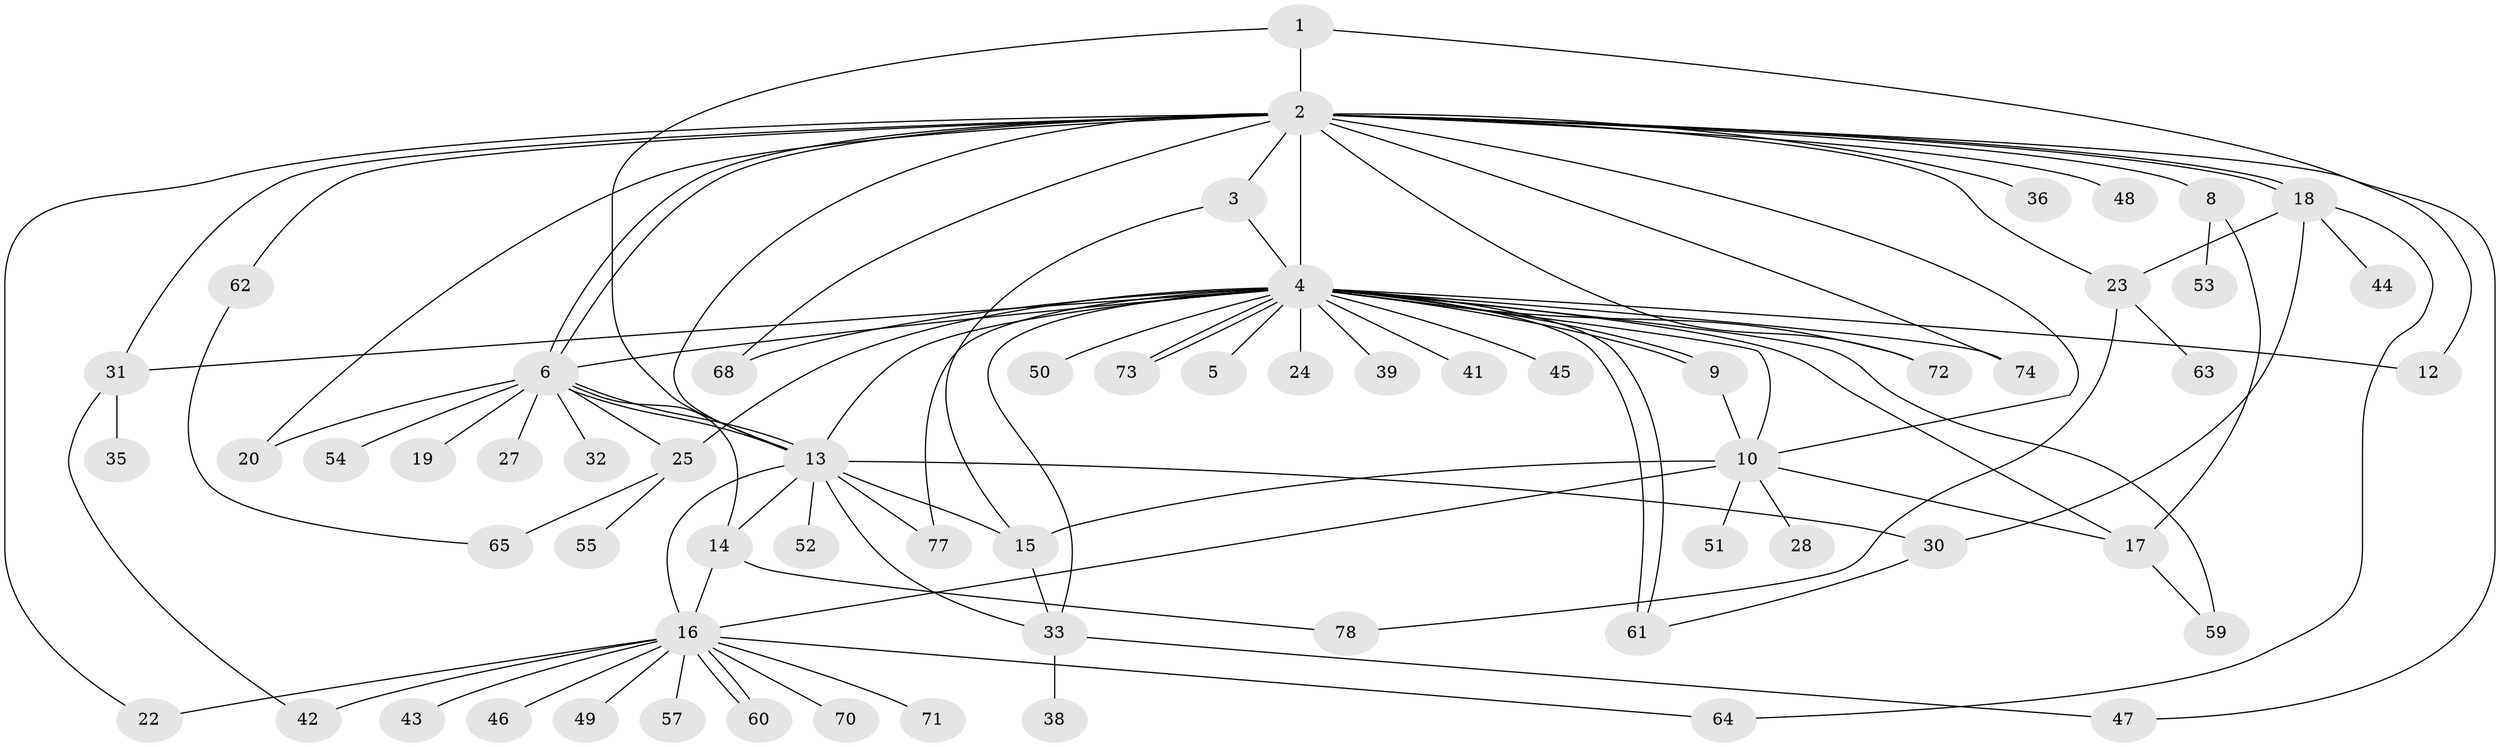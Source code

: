 // Generated by graph-tools (version 1.1) at 2025/51/02/27/25 19:51:55]
// undirected, 63 vertices, 103 edges
graph export_dot {
graph [start="1"]
  node [color=gray90,style=filled];
  1;
  2 [super="+66"];
  3 [super="+56"];
  4 [super="+7"];
  5;
  6 [super="+21"];
  8 [super="+11"];
  9;
  10 [super="+58"];
  12;
  13 [super="+37"];
  14;
  15 [super="+26"];
  16 [super="+40"];
  17 [super="+79"];
  18 [super="+76"];
  19;
  20;
  22;
  23 [super="+29"];
  24;
  25 [super="+69"];
  27;
  28;
  30 [super="+67"];
  31;
  32;
  33 [super="+34"];
  35;
  36;
  38;
  39;
  41;
  42;
  43;
  44;
  45;
  46;
  47;
  48;
  49;
  50;
  51;
  52;
  53;
  54;
  55;
  57;
  59;
  60;
  61;
  62;
  63;
  64;
  65 [super="+75"];
  68;
  70;
  71;
  72;
  73;
  74;
  77;
  78;
  1 -- 2;
  1 -- 12;
  1 -- 13;
  2 -- 3;
  2 -- 4 [weight=2];
  2 -- 6 [weight=2];
  2 -- 6;
  2 -- 8;
  2 -- 10;
  2 -- 18;
  2 -- 18;
  2 -- 20;
  2 -- 22;
  2 -- 23;
  2 -- 31;
  2 -- 36;
  2 -- 47;
  2 -- 48;
  2 -- 62;
  2 -- 68;
  2 -- 72;
  2 -- 74;
  2 -- 13;
  3 -- 15;
  3 -- 4;
  4 -- 5;
  4 -- 6 [weight=2];
  4 -- 9;
  4 -- 9;
  4 -- 10;
  4 -- 12;
  4 -- 13 [weight=2];
  4 -- 17;
  4 -- 24;
  4 -- 39;
  4 -- 41;
  4 -- 50;
  4 -- 59;
  4 -- 61;
  4 -- 61;
  4 -- 68;
  4 -- 72;
  4 -- 73;
  4 -- 73;
  4 -- 74;
  4 -- 77;
  4 -- 25;
  4 -- 45;
  4 -- 31;
  4 -- 33;
  6 -- 13;
  6 -- 13;
  6 -- 14;
  6 -- 19;
  6 -- 20;
  6 -- 32;
  6 -- 54;
  6 -- 27;
  6 -- 25;
  8 -- 17;
  8 -- 53;
  9 -- 10;
  10 -- 15;
  10 -- 16;
  10 -- 17;
  10 -- 28;
  10 -- 51;
  13 -- 14;
  13 -- 33;
  13 -- 77;
  13 -- 16;
  13 -- 52;
  13 -- 15;
  13 -- 30;
  14 -- 16;
  14 -- 78;
  15 -- 33;
  16 -- 22;
  16 -- 42;
  16 -- 43;
  16 -- 46;
  16 -- 49;
  16 -- 57;
  16 -- 60;
  16 -- 60;
  16 -- 64;
  16 -- 70;
  16 -- 71;
  17 -- 59;
  18 -- 23;
  18 -- 30;
  18 -- 44;
  18 -- 64;
  23 -- 63;
  23 -- 78;
  25 -- 55;
  25 -- 65 [weight=2];
  30 -- 61;
  31 -- 35;
  31 -- 42;
  33 -- 38;
  33 -- 47;
  62 -- 65;
}
